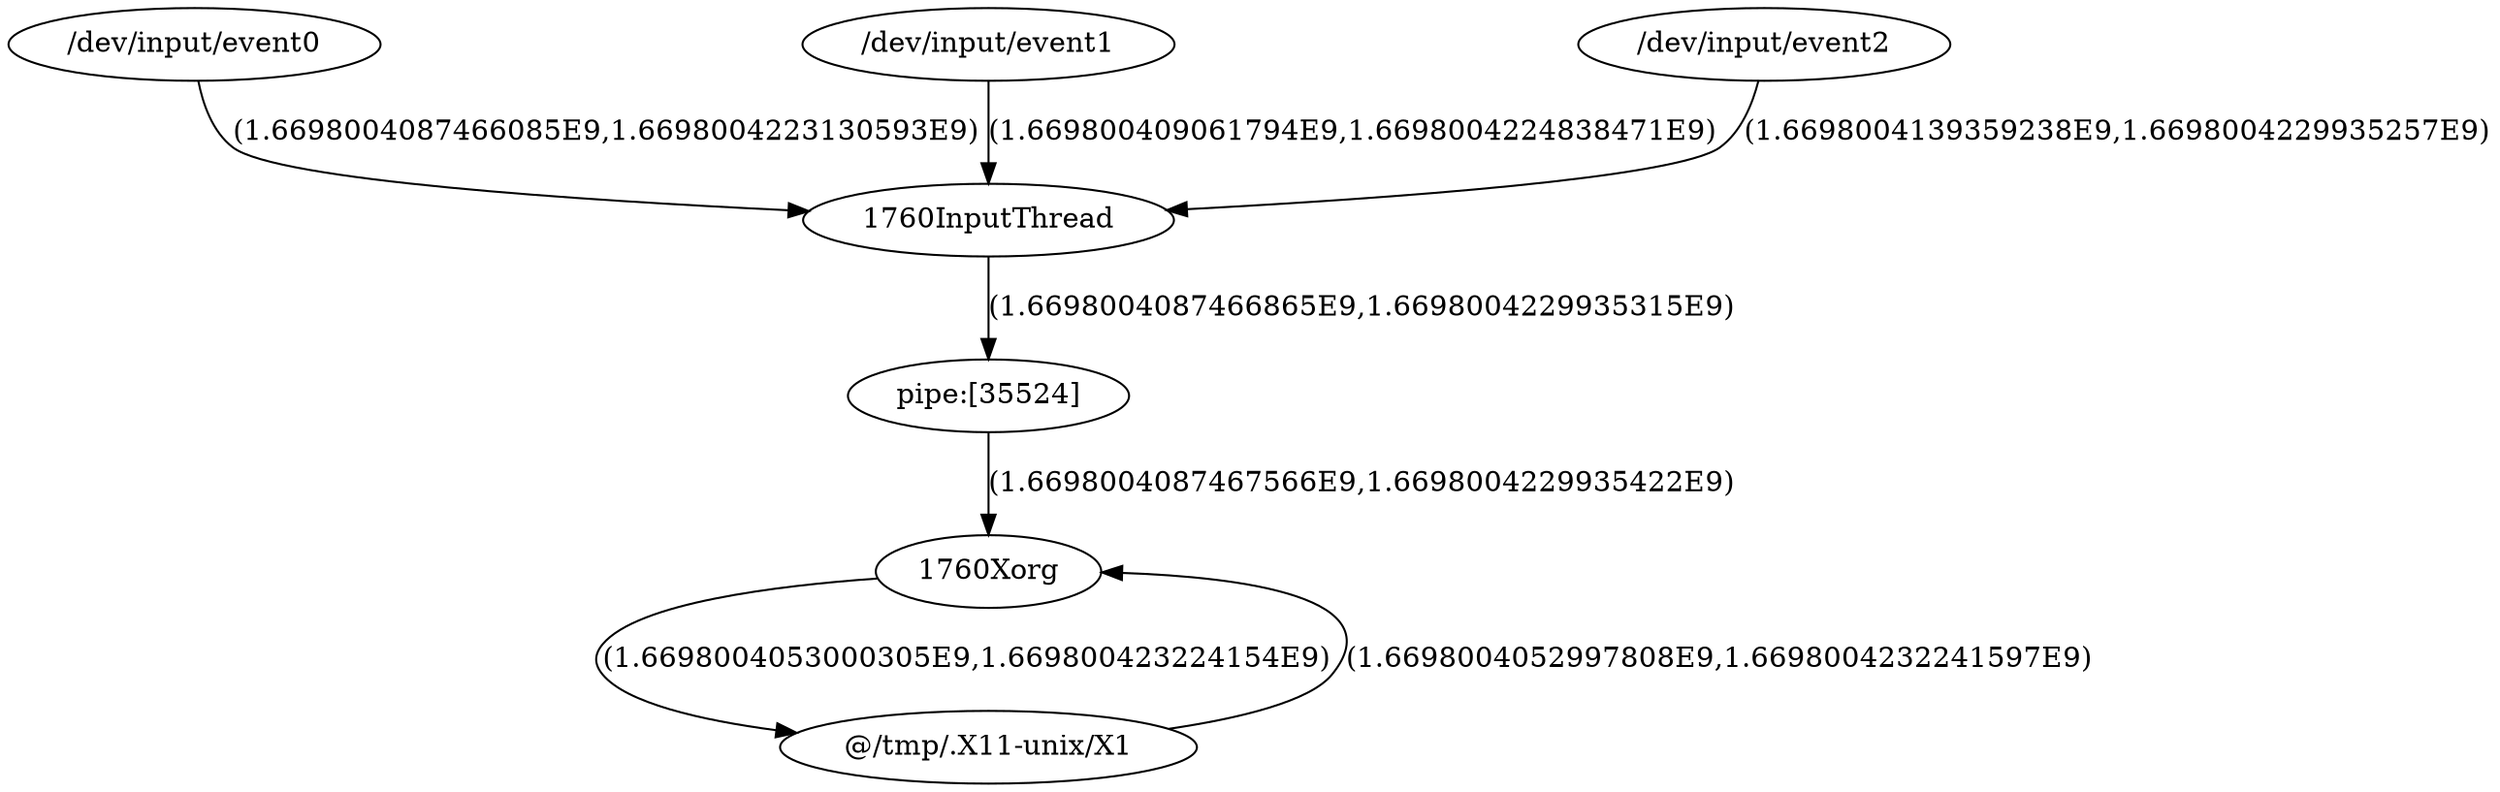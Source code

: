 strict digraph G {
  1 [ label="1760Xorg" ];
  2 [ label="@/tmp/.X11-unix/X1" ];
  3 [ label="pipe:[35524]" ];
  4 [ label="1760InputThread" ];
  5 [ label="/dev/input/event0" ];
  6 [ label="/dev/input/event1" ];
  7 [ label="/dev/input/event2" ];
  1 -> 2 [ label="(1.6698004053000305E9,1.669800423224154E9)" ];
  2 -> 1 [ label="(1.6698004052997808E9,1.6698004232241597E9)" ];
  3 -> 1 [ label="(1.6698004087467566E9,1.6698004229935422E9)" ];
  4 -> 3 [ label="(1.6698004087466865E9,1.6698004229935315E9)" ];
  5 -> 4 [ label="(1.6698004087466085E9,1.6698004223130593E9)" ];
  6 -> 4 [ label="(1.669800409061794E9,1.6698004224838471E9)" ];
  7 -> 4 [ label="(1.6698004139359238E9,1.6698004229935257E9)" ];
}
